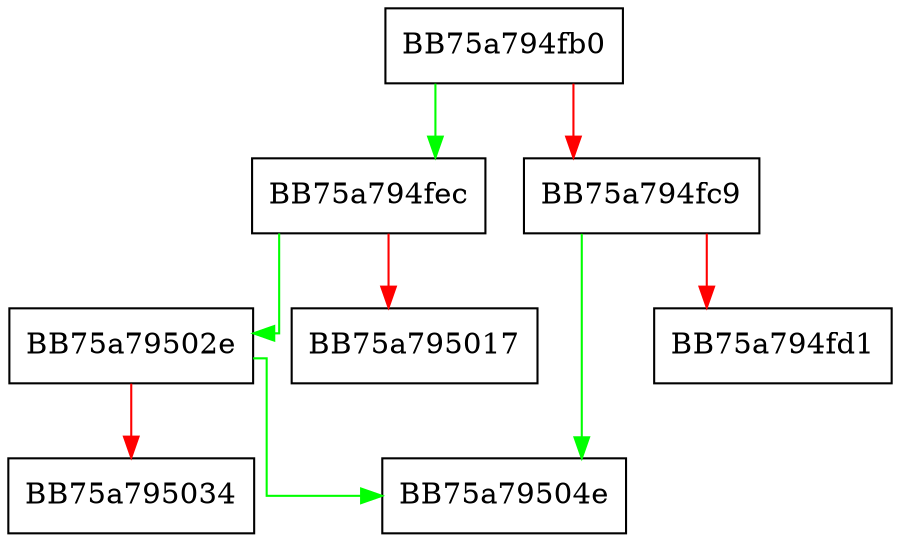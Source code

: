 digraph isxdigit {
  node [shape="box"];
  graph [splines=ortho];
  BB75a794fb0 -> BB75a794fec [color="green"];
  BB75a794fb0 -> BB75a794fc9 [color="red"];
  BB75a794fc9 -> BB75a79504e [color="green"];
  BB75a794fc9 -> BB75a794fd1 [color="red"];
  BB75a794fec -> BB75a79502e [color="green"];
  BB75a794fec -> BB75a795017 [color="red"];
  BB75a79502e -> BB75a79504e [color="green"];
  BB75a79502e -> BB75a795034 [color="red"];
}